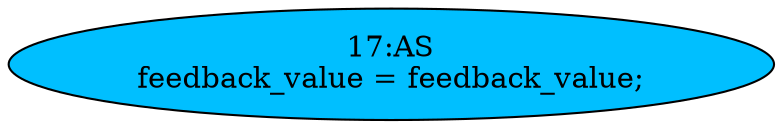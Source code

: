 strict digraph "" {
	node [label="\N"];
	"17:AS"	[ast="<pyverilog.vparser.ast.Assign object at 0x7f4c7ebc9350>",
		def_var="['feedback_value']",
		fillcolor=deepskyblue,
		label="17:AS
feedback_value = feedback_value;",
		statements="[]",
		style=filled,
		typ=Assign,
		use_var="['feedback_value']"];
}
